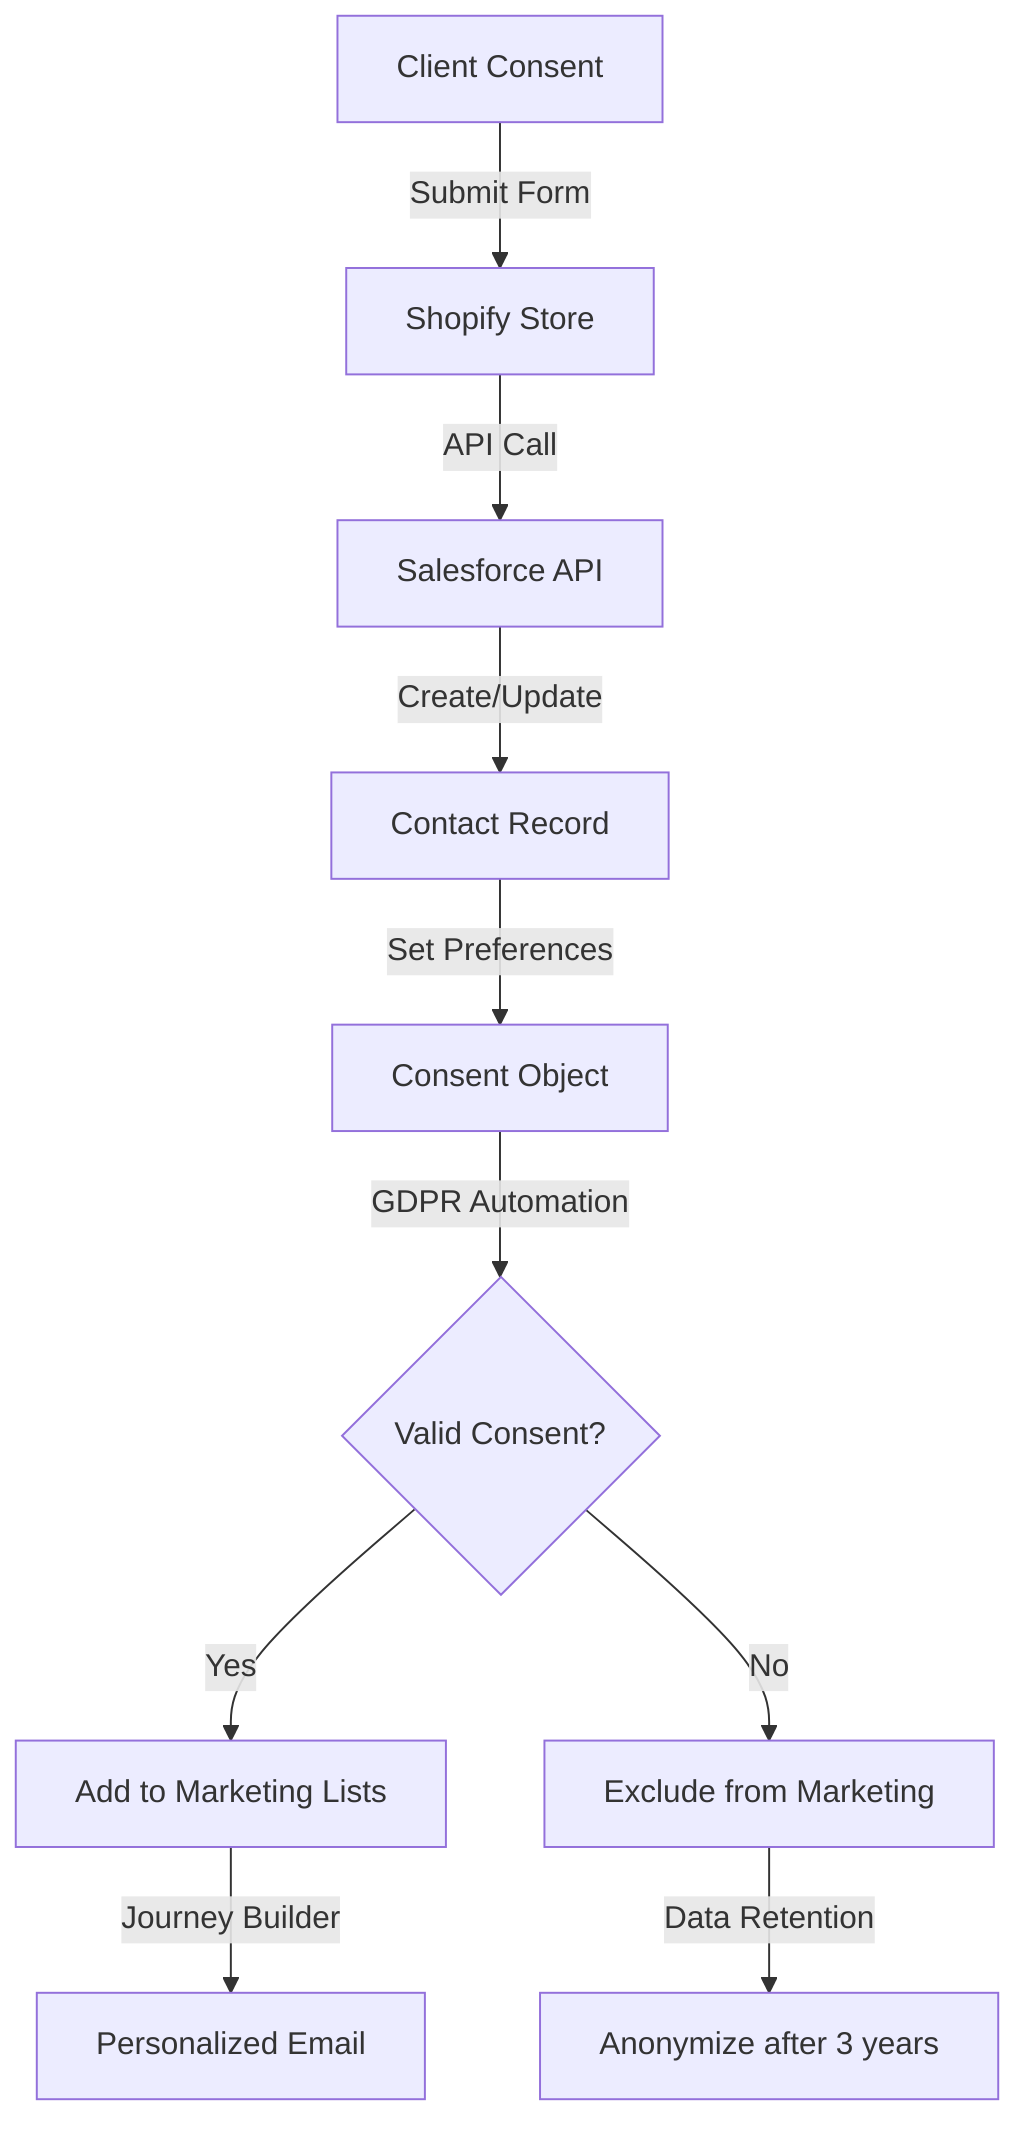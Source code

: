 graph TD
    A[Client Consent] -->|Submit Form| B[Shopify Store]
    B -->|API Call| C[Salesforce API]
    C -->|Create/Update| D[Contact Record]
    D -->|Set Preferences| E[Consent Object]
    E -->|GDPR Automation| F{Valid Consent?}
    F -->|Yes| G[Add to Marketing Lists]
    F -->|No| H[Exclude from Marketing]
    G -->|Journey Builder| I[Personalized Email]
    H -->|Data Retention| J[Anonymize after 3 years]